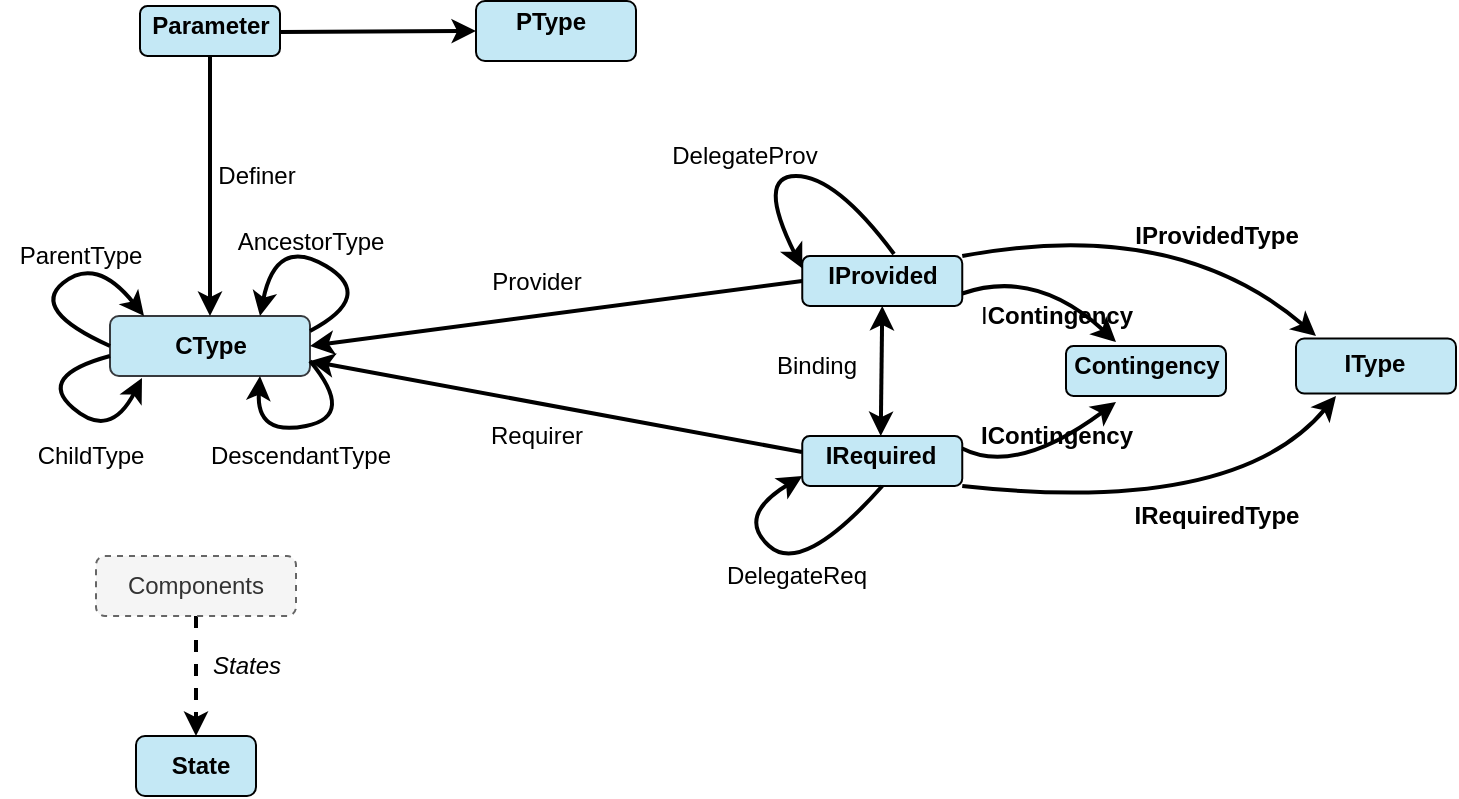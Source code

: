 <mxfile version="14.2.9" type="github">
  <diagram id="bi7AYDEld7s9lPhkg7vp" name="Page-1">
    <mxGraphModel dx="1350" dy="804" grid="1" gridSize="10" guides="1" tooltips="1" connect="1" arrows="1" fold="1" page="1" pageScale="1" pageWidth="827" pageHeight="1169" math="0" shadow="0">
      <root>
        <mxCell id="0" />
        <mxCell id="1" parent="0" />
        <mxCell id="GJoj_vCW0Spq7NU7rZpW-1" value="" style="rounded=1;whiteSpace=wrap;html=1;fillColor=#C4E8F5;" vertex="1" parent="1">
          <mxGeometry x="270" y="232.5" width="80" height="30" as="geometry" />
        </mxCell>
        <mxCell id="GJoj_vCW0Spq7NU7rZpW-2" value="" style="rounded=1;whiteSpace=wrap;html=1;fillColor=#C4E8F5;" vertex="1" parent="1">
          <mxGeometry x="680" y="401.25" width="80" height="27.5" as="geometry" />
        </mxCell>
        <mxCell id="GJoj_vCW0Spq7NU7rZpW-3" value="" style="rounded=1;whiteSpace=wrap;html=1;fillColor=#C4E8F5;" vertex="1" parent="1">
          <mxGeometry x="102" y="235" width="70" height="25" as="geometry" />
        </mxCell>
        <mxCell id="GJoj_vCW0Spq7NU7rZpW-4" value="" style="rounded=1;whiteSpace=wrap;html=1;fillColor=#C4E8F5;" vertex="1" parent="1">
          <mxGeometry x="433.13" y="360" width="80" height="25" as="geometry" />
        </mxCell>
        <mxCell id="GJoj_vCW0Spq7NU7rZpW-5" value="" style="rounded=1;whiteSpace=wrap;html=1;fillColor=#C4E8F5;" vertex="1" parent="1">
          <mxGeometry x="433.13" y="450" width="80" height="25" as="geometry" />
        </mxCell>
        <mxCell id="GJoj_vCW0Spq7NU7rZpW-6" value="" style="rounded=1;whiteSpace=wrap;html=1;fillColor=#C4E8F5;" vertex="1" parent="1">
          <mxGeometry x="565" y="405" width="80" height="25" as="geometry" />
        </mxCell>
        <mxCell id="GJoj_vCW0Spq7NU7rZpW-7" value="" style="rounded=1;whiteSpace=wrap;html=1;strokeColor=#36393d;fillColor=#C4E8F5;" vertex="1" parent="1">
          <mxGeometry x="87" y="390" width="100" height="30" as="geometry" />
        </mxCell>
        <mxCell id="GJoj_vCW0Spq7NU7rZpW-22" value="&lt;b&gt;CType&lt;/b&gt;" style="text;html=1;align=center;verticalAlign=middle;resizable=0;points=[];autosize=1;" vertex="1" parent="1">
          <mxGeometry x="112" y="395" width="50" height="20" as="geometry" />
        </mxCell>
        <mxCell id="GJoj_vCW0Spq7NU7rZpW-23" value="&lt;b&gt;Contingency&lt;/b&gt;" style="text;html=1;align=center;verticalAlign=middle;resizable=0;points=[];autosize=1;" vertex="1" parent="1">
          <mxGeometry x="560" y="405" width="90" height="20" as="geometry" />
        </mxCell>
        <mxCell id="GJoj_vCW0Spq7NU7rZpW-24" value="&lt;b&gt;IRequired&lt;/b&gt;" style="text;html=1;align=center;verticalAlign=middle;resizable=0;points=[];autosize=1;" vertex="1" parent="1">
          <mxGeometry x="437.26" y="450" width="70" height="20" as="geometry" />
        </mxCell>
        <mxCell id="GJoj_vCW0Spq7NU7rZpW-25" value="&lt;b&gt;IProvided&lt;/b&gt;" style="text;html=1;align=center;verticalAlign=middle;resizable=0;points=[];autosize=1;" vertex="1" parent="1">
          <mxGeometry x="438.13" y="360" width="70" height="20" as="geometry" />
        </mxCell>
        <mxCell id="GJoj_vCW0Spq7NU7rZpW-26" value="&lt;b&gt;Parameter&lt;/b&gt;" style="text;html=1;align=center;verticalAlign=middle;resizable=0;points=[];autosize=1;" vertex="1" parent="1">
          <mxGeometry x="102" y="235" width="70" height="20" as="geometry" />
        </mxCell>
        <mxCell id="GJoj_vCW0Spq7NU7rZpW-27" value="&lt;b&gt;IType&lt;/b&gt;" style="text;html=1;align=center;verticalAlign=middle;resizable=0;points=[];autosize=1;" vertex="1" parent="1">
          <mxGeometry x="694" y="403.75" width="50" height="20" as="geometry" />
        </mxCell>
        <mxCell id="GJoj_vCW0Spq7NU7rZpW-28" value="&lt;b&gt;PType&lt;/b&gt;" style="text;html=1;align=center;verticalAlign=middle;resizable=0;points=[];autosize=1;" vertex="1" parent="1">
          <mxGeometry x="281.66" y="232.5" width="50" height="20" as="geometry" />
        </mxCell>
        <mxCell id="GJoj_vCW0Spq7NU7rZpW-29" value="" style="rounded=1;whiteSpace=wrap;html=1;fillColor=#C4E8F5;" vertex="1" parent="1">
          <mxGeometry x="100" y="600" width="60" height="30" as="geometry" />
        </mxCell>
        <mxCell id="GJoj_vCW0Spq7NU7rZpW-30" value="&lt;font style=&quot;font-size: 12px&quot;&gt;&lt;b&gt;State&lt;/b&gt;&lt;/font&gt;" style="text;html=1;align=center;verticalAlign=middle;resizable=0;points=[];autosize=1;" vertex="1" parent="1">
          <mxGeometry x="112" y="605" width="40" height="20" as="geometry" />
        </mxCell>
        <mxCell id="GJoj_vCW0Spq7NU7rZpW-49" value="" style="curved=1;endArrow=classic;html=1;exitX=0;exitY=0.5;exitDx=0;exitDy=0;strokeWidth=2;entryX=0.17;entryY=0;entryDx=0;entryDy=0;entryPerimeter=0;" edge="1" parent="1" source="GJoj_vCW0Spq7NU7rZpW-7" target="GJoj_vCW0Spq7NU7rZpW-7">
          <mxGeometry width="50" height="50" relative="1" as="geometry">
            <mxPoint x="35" y="400" as="sourcePoint" />
            <mxPoint x="100" y="387" as="targetPoint" />
            <Array as="points">
              <mxPoint x="47" y="387" />
              <mxPoint x="80" y="360" />
            </Array>
          </mxGeometry>
        </mxCell>
        <mxCell id="GJoj_vCW0Spq7NU7rZpW-50" value="ParentType" style="text;html=1;align=center;verticalAlign=middle;resizable=0;points=[];autosize=1;" vertex="1" parent="1">
          <mxGeometry x="32" y="350" width="80" height="20" as="geometry" />
        </mxCell>
        <mxCell id="GJoj_vCW0Spq7NU7rZpW-51" value="" style="endArrow=classic;startArrow=classic;html=1;strokeWidth=2;entryX=0.5;entryY=1;entryDx=0;entryDy=0;" edge="1" parent="1" source="GJoj_vCW0Spq7NU7rZpW-24" target="GJoj_vCW0Spq7NU7rZpW-4">
          <mxGeometry width="50" height="50" relative="1" as="geometry">
            <mxPoint x="390" y="440" as="sourcePoint" />
            <mxPoint x="440" y="390" as="targetPoint" />
          </mxGeometry>
        </mxCell>
        <mxCell id="GJoj_vCW0Spq7NU7rZpW-52" value="" style="curved=1;endArrow=classic;html=1;strokeWidth=2;exitX=0.5;exitY=1;exitDx=0;exitDy=0;" edge="1" parent="1" source="GJoj_vCW0Spq7NU7rZpW-5">
          <mxGeometry width="50" height="50" relative="1" as="geometry">
            <mxPoint x="383.13" y="520" as="sourcePoint" />
            <mxPoint x="433.13" y="470" as="targetPoint" />
            <Array as="points">
              <mxPoint x="433.13" y="520" />
              <mxPoint x="400" y="490" />
            </Array>
          </mxGeometry>
        </mxCell>
        <mxCell id="GJoj_vCW0Spq7NU7rZpW-53" value="DelegateReq" style="text;html=1;align=center;verticalAlign=middle;resizable=0;points=[];autosize=1;" vertex="1" parent="1">
          <mxGeometry x="390" y="510" width="80" height="20" as="geometry" />
        </mxCell>
        <mxCell id="GJoj_vCW0Spq7NU7rZpW-54" value="" style="curved=1;endArrow=classic;html=1;strokeWidth=2;entryX=0;entryY=0.25;entryDx=0;entryDy=0;exitX=0.584;exitY=-0.05;exitDx=0;exitDy=0;exitPerimeter=0;" edge="1" parent="1" source="GJoj_vCW0Spq7NU7rZpW-25" target="GJoj_vCW0Spq7NU7rZpW-4">
          <mxGeometry width="50" height="50" relative="1" as="geometry">
            <mxPoint x="460" y="350" as="sourcePoint" />
            <mxPoint x="443.13" y="300" as="targetPoint" />
            <Array as="points">
              <mxPoint x="450" y="320" />
              <mxPoint x="410" y="320" />
            </Array>
          </mxGeometry>
        </mxCell>
        <mxCell id="GJoj_vCW0Spq7NU7rZpW-55" value="DelegateProv" style="text;html=1;align=center;verticalAlign=middle;resizable=0;points=[];autosize=1;" vertex="1" parent="1">
          <mxGeometry x="358.75" y="300" width="90" height="20" as="geometry" />
        </mxCell>
        <mxCell id="GJoj_vCW0Spq7NU7rZpW-56" value="Binding" style="text;html=1;align=center;verticalAlign=middle;resizable=0;points=[];autosize=1;" vertex="1" parent="1">
          <mxGeometry x="410" y="405" width="60" height="20" as="geometry" />
        </mxCell>
        <mxCell id="GJoj_vCW0Spq7NU7rZpW-57" value="" style="curved=1;endArrow=classic;html=1;strokeWidth=2;exitX=1;exitY=0.75;exitDx=0;exitDy=0;" edge="1" parent="1" source="GJoj_vCW0Spq7NU7rZpW-4">
          <mxGeometry width="50" height="50" relative="1" as="geometry">
            <mxPoint x="390" y="440" as="sourcePoint" />
            <mxPoint x="590" y="403" as="targetPoint" />
            <Array as="points">
              <mxPoint x="550" y="366" />
            </Array>
          </mxGeometry>
        </mxCell>
        <mxCell id="GJoj_vCW0Spq7NU7rZpW-58" value="" style="curved=1;endArrow=classic;html=1;strokeWidth=2;exitX=1;exitY=0.25;exitDx=0;exitDy=0;" edge="1" parent="1" source="GJoj_vCW0Spq7NU7rZpW-5">
          <mxGeometry width="50" height="50" relative="1" as="geometry">
            <mxPoint x="523.13" y="388.75" as="sourcePoint" />
            <mxPoint x="590" y="433" as="targetPoint" />
            <Array as="points">
              <mxPoint x="540" y="470" />
            </Array>
          </mxGeometry>
        </mxCell>
        <mxCell id="GJoj_vCW0Spq7NU7rZpW-60" value="" style="curved=1;endArrow=classic;html=1;strokeWidth=2;exitX=1;exitY=0;exitDx=0;exitDy=0;" edge="1" parent="1" source="GJoj_vCW0Spq7NU7rZpW-4">
          <mxGeometry width="50" height="50" relative="1" as="geometry">
            <mxPoint x="533.13" y="398.75" as="sourcePoint" />
            <mxPoint x="690" y="400" as="targetPoint" />
            <Array as="points">
              <mxPoint x="620" y="340" />
            </Array>
          </mxGeometry>
        </mxCell>
        <mxCell id="GJoj_vCW0Spq7NU7rZpW-61" value="" style="curved=1;endArrow=classic;html=1;strokeWidth=2;exitX=1;exitY=1;exitDx=0;exitDy=0;" edge="1" parent="1" source="GJoj_vCW0Spq7NU7rZpW-5">
          <mxGeometry width="50" height="50" relative="1" as="geometry">
            <mxPoint x="523.13" y="370" as="sourcePoint" />
            <mxPoint x="700" y="430" as="targetPoint" />
            <Array as="points">
              <mxPoint x="650" y="490" />
            </Array>
          </mxGeometry>
        </mxCell>
        <mxCell id="GJoj_vCW0Spq7NU7rZpW-62" value="I&lt;b&gt;Contingency&lt;/b&gt;" style="text;html=1;align=center;verticalAlign=middle;resizable=0;points=[];autosize=1;" vertex="1" parent="1">
          <mxGeometry x="515" y="380" width="90" height="20" as="geometry" />
        </mxCell>
        <mxCell id="GJoj_vCW0Spq7NU7rZpW-63" value="&lt;b&gt;IContingency&lt;/b&gt;" style="text;html=1;align=center;verticalAlign=middle;resizable=0;points=[];autosize=1;" vertex="1" parent="1">
          <mxGeometry x="515" y="440" width="90" height="20" as="geometry" />
        </mxCell>
        <mxCell id="GJoj_vCW0Spq7NU7rZpW-64" value="&lt;b&gt;IProvidedType&lt;/b&gt;" style="text;html=1;align=center;verticalAlign=middle;resizable=0;points=[];autosize=1;" vertex="1" parent="1">
          <mxGeometry x="590" y="340" width="100" height="20" as="geometry" />
        </mxCell>
        <mxCell id="GJoj_vCW0Spq7NU7rZpW-65" value="&lt;b&gt;IRequiredType&lt;/b&gt;" style="text;html=1;align=center;verticalAlign=middle;resizable=0;points=[];autosize=1;" vertex="1" parent="1">
          <mxGeometry x="590" y="480" width="100" height="20" as="geometry" />
        </mxCell>
        <mxCell id="GJoj_vCW0Spq7NU7rZpW-66" value="" style="endArrow=classic;html=1;strokeWidth=2;entryX=1;entryY=0.5;entryDx=0;entryDy=0;exitX=0;exitY=0.5;exitDx=0;exitDy=0;" edge="1" parent="1" source="GJoj_vCW0Spq7NU7rZpW-4" target="GJoj_vCW0Spq7NU7rZpW-7">
          <mxGeometry width="50" height="50" relative="1" as="geometry">
            <mxPoint x="390" y="440" as="sourcePoint" />
            <mxPoint x="440" y="390" as="targetPoint" />
          </mxGeometry>
        </mxCell>
        <mxCell id="GJoj_vCW0Spq7NU7rZpW-67" value="Provider" style="text;html=1;align=center;verticalAlign=middle;resizable=0;points=[];autosize=1;" vertex="1" parent="1">
          <mxGeometry x="270" y="362.5" width="60" height="20" as="geometry" />
        </mxCell>
        <mxCell id="GJoj_vCW0Spq7NU7rZpW-68" value="" style="endArrow=classic;html=1;strokeWidth=2;entryX=1;entryY=0.75;entryDx=0;entryDy=0;exitX=-0.061;exitY=0.4;exitDx=0;exitDy=0;exitPerimeter=0;" edge="1" parent="1" source="GJoj_vCW0Spq7NU7rZpW-24" target="GJoj_vCW0Spq7NU7rZpW-7">
          <mxGeometry width="50" height="50" relative="1" as="geometry">
            <mxPoint x="430" y="460" as="sourcePoint" />
            <mxPoint x="440" y="390" as="targetPoint" />
          </mxGeometry>
        </mxCell>
        <mxCell id="GJoj_vCW0Spq7NU7rZpW-69" value="Requirer" style="text;html=1;align=center;verticalAlign=middle;resizable=0;points=[];autosize=1;" vertex="1" parent="1">
          <mxGeometry x="270" y="440" width="60" height="20" as="geometry" />
        </mxCell>
        <mxCell id="GJoj_vCW0Spq7NU7rZpW-70" value="" style="endArrow=classic;html=1;strokeWidth=2;entryX=0.5;entryY=0;entryDx=0;entryDy=0;dashed=1;" edge="1" parent="1" target="GJoj_vCW0Spq7NU7rZpW-29">
          <mxGeometry width="50" height="50" relative="1" as="geometry">
            <mxPoint x="130" y="540" as="sourcePoint" />
            <mxPoint x="433" y="740" as="targetPoint" />
          </mxGeometry>
        </mxCell>
        <mxCell id="GJoj_vCW0Spq7NU7rZpW-71" value="&lt;i&gt;States&lt;/i&gt;" style="text;html=1;align=center;verticalAlign=middle;resizable=0;points=[];autosize=1;" vertex="1" parent="1">
          <mxGeometry x="130" y="555" width="50" height="20" as="geometry" />
        </mxCell>
        <mxCell id="GJoj_vCW0Spq7NU7rZpW-72" value="" style="endArrow=classic;html=1;strokeWidth=2;entryX=0;entryY=0.5;entryDx=0;entryDy=0;" edge="1" parent="1" target="GJoj_vCW0Spq7NU7rZpW-1">
          <mxGeometry width="50" height="50" relative="1" as="geometry">
            <mxPoint x="172" y="248" as="sourcePoint" />
            <mxPoint x="200" y="440" as="targetPoint" />
          </mxGeometry>
        </mxCell>
        <mxCell id="GJoj_vCW0Spq7NU7rZpW-73" value="" style="endArrow=classic;html=1;strokeWidth=2;exitX=0.5;exitY=1;exitDx=0;exitDy=0;entryX=0.5;entryY=0;entryDx=0;entryDy=0;" edge="1" parent="1" source="GJoj_vCW0Spq7NU7rZpW-3" target="GJoj_vCW0Spq7NU7rZpW-7">
          <mxGeometry width="50" height="50" relative="1" as="geometry">
            <mxPoint x="350" y="350" as="sourcePoint" />
            <mxPoint x="110" y="350" as="targetPoint" />
          </mxGeometry>
        </mxCell>
        <mxCell id="GJoj_vCW0Spq7NU7rZpW-74" value="Definer" style="text;html=1;align=center;verticalAlign=middle;resizable=0;points=[];autosize=1;" vertex="1" parent="1">
          <mxGeometry x="135" y="310" width="50" height="20" as="geometry" />
        </mxCell>
        <mxCell id="GJoj_vCW0Spq7NU7rZpW-75" value="Components" style="rounded=1;whiteSpace=wrap;html=1;strokeColor=#666666;fillColor=#f5f5f5;fontColor=#333333;dashed=1;" vertex="1" parent="1">
          <mxGeometry x="80" y="510" width="100" height="30" as="geometry" />
        </mxCell>
        <mxCell id="GJoj_vCW0Spq7NU7rZpW-77" value="" style="curved=1;endArrow=classic;html=1;strokeWidth=2;entryX=0.16;entryY=1.033;entryDx=0;entryDy=0;entryPerimeter=0;" edge="1" parent="1" target="GJoj_vCW0Spq7NU7rZpW-7">
          <mxGeometry width="50" height="50" relative="1" as="geometry">
            <mxPoint x="87" y="410" as="sourcePoint" />
            <mxPoint x="140" y="440" as="targetPoint" />
            <Array as="points">
              <mxPoint x="50" y="420" />
              <mxPoint x="87" y="452" />
            </Array>
          </mxGeometry>
        </mxCell>
        <mxCell id="GJoj_vCW0Spq7NU7rZpW-78" value="ChildType" style="text;html=1;align=center;verticalAlign=middle;resizable=0;points=[];autosize=1;" vertex="1" parent="1">
          <mxGeometry x="42" y="450" width="70" height="20" as="geometry" />
        </mxCell>
        <mxCell id="GJoj_vCW0Spq7NU7rZpW-79" value="" style="curved=1;endArrow=classic;html=1;strokeWidth=2;entryX=0.75;entryY=1;entryDx=0;entryDy=0;exitX=1;exitY=0.75;exitDx=0;exitDy=0;" edge="1" parent="1" source="GJoj_vCW0Spq7NU7rZpW-7" target="GJoj_vCW0Spq7NU7rZpW-7">
          <mxGeometry width="50" height="50" relative="1" as="geometry">
            <mxPoint x="190" y="420" as="sourcePoint" />
            <mxPoint x="243" y="440.99" as="targetPoint" />
            <Array as="points">
              <mxPoint x="210" y="440" />
              <mxPoint x="160" y="450" />
            </Array>
          </mxGeometry>
        </mxCell>
        <mxCell id="GJoj_vCW0Spq7NU7rZpW-80" value="DescendantType" style="text;html=1;align=center;verticalAlign=middle;resizable=0;points=[];autosize=1;" vertex="1" parent="1">
          <mxGeometry x="132" y="450" width="100" height="20" as="geometry" />
        </mxCell>
        <mxCell id="GJoj_vCW0Spq7NU7rZpW-83" value="" style="curved=1;endArrow=classic;html=1;strokeWidth=2;entryX=0.75;entryY=0;entryDx=0;entryDy=0;exitX=1;exitY=0.25;exitDx=0;exitDy=0;" edge="1" parent="1" source="GJoj_vCW0Spq7NU7rZpW-7" target="GJoj_vCW0Spq7NU7rZpW-7">
          <mxGeometry width="50" height="50" relative="1" as="geometry">
            <mxPoint x="230" y="360" as="sourcePoint" />
            <mxPoint x="233" y="340.99" as="targetPoint" />
            <Array as="points">
              <mxPoint x="220" y="380" />
              <mxPoint x="170" y="350" />
            </Array>
          </mxGeometry>
        </mxCell>
        <mxCell id="GJoj_vCW0Spq7NU7rZpW-84" value="AncestorType" style="text;html=1;align=center;verticalAlign=middle;resizable=0;points=[];autosize=1;" vertex="1" parent="1">
          <mxGeometry x="142" y="342.5" width="90" height="20" as="geometry" />
        </mxCell>
      </root>
    </mxGraphModel>
  </diagram>
</mxfile>
